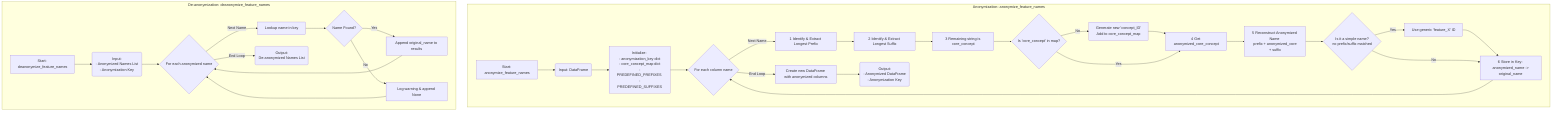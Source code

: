 graph TD
    subgraph Anonymization: anonymize_feature_names
        direction LR
        A_Start[Start: anonymize_feature_names] --> A_Input(Input: DataFrame);
        A_Input --> A_Init[Initialize: <br/> - anonymization_key dict <br/> - core_concept_map dict <br/> - PREDEFINED_PREFIXES <br/> - PREDEFINED_SUFFIXES];
        A_Init --> A_Loop{For each column name};
        A_Loop -- Next Name --> A_Prefix[1 Identify & Extract Longest Prefix];
        A_Prefix --> A_Suffix[2 Identify & Extract Longest Suffix];
        A_Suffix --> A_Core[3 Remaining string is core_concept];
        A_Core --> A_CheckMap{Is 'core_concept' in map?};
        A_CheckMap -- No --> A_MapNew[Generate new 'concept_ID' <br/> Add to core_concept_map];
        A_MapNew --> A_GetMapped[4 Get anonymized_core_concept];
        A_CheckMap -- Yes --> A_GetMapped;
        A_GetMapped --> A_Reconstruct[5 Reconstruct Anonymized Name <br/> prefix + anonymized_core + suffix];
        A_Reconstruct --> A_CheckSimple{Is it a simple name? <br/> no prefix/suffix matched};
        A_CheckSimple -- Yes --> A_HandleSimple[Use generic 'feature_X' ID];
        A_HandleSimple --> A_StoreKey[6 Store in Key: <br/> anonymized_name -> original_name];
        A_CheckSimple -- No --> A_StoreKey;
        A_StoreKey --> A_Loop;
        A_Loop -- End Loop --> A_CreateDF[Create new DataFrame with anonymized columns];
        A_CreateDF --> A_Output(Output: <br/> - Anonymized DataFrame <br/> - Anonymization Key);
    end

    subgraph De-anonymization: deanonymize_feature_names
        direction LR
        B_Start[Start: deanonymize_feature_names] --> B_Input(Input: <br/> - Anonymized Names List <br/> - Anonymization Key);
        B_Input --> B_Loop{For each anonymized name};
        B_Loop -- Next Name --> B_Lookup[Lookup name in key];
        B_Lookup --> B_CheckFound{Name Found?};
        B_CheckFound -- Yes --> B_AppendOriginal[Append original_name to results];
        B_CheckFound -- No --> B_AppendNone[Log warning & append None];
        B_AppendOriginal --> B_Loop;
        B_AppendNone --> B_Loop;
        B_Loop -- End Loop --> B_Output(Output: <br/> De-anonymized Names List);
    end